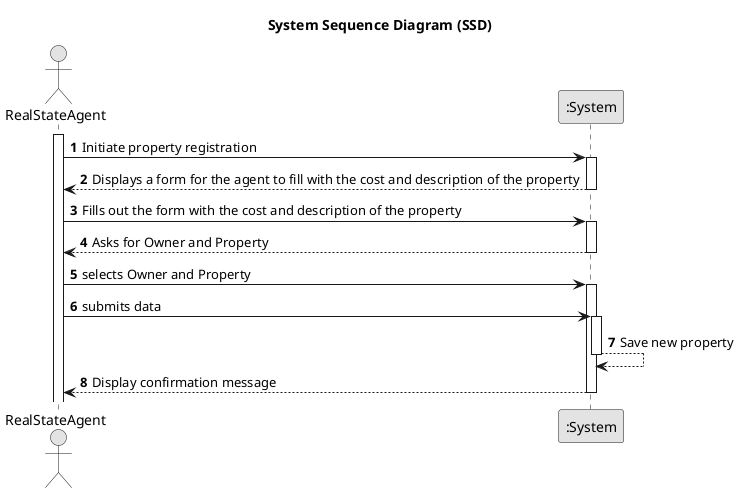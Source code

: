 @startuml
skinparam monochrome true
skinparam packageStyle rectangle
skinparam shadowing false

title System Sequence Diagram (SSD)

autonumber
actor "RealStateAgent" as User
participant ":System" as System

activate User

    User -> System : Initiate property registration
    activate System

    System --> User : Displays a form for the agent to fill with the cost and description of the property
    deactivate System

    User -> System : Fills out the form with the cost and description of the property
    activate System

    System --> User : Asks for Owner and Property
    deactivate System

    User -> System : selects Owner and Property
    activate System

    User -> System : submits data
    activate System

    System --> System: Save new property
    deactivate System

    System --> User: Display confirmation message
    deactivate System
@enduml